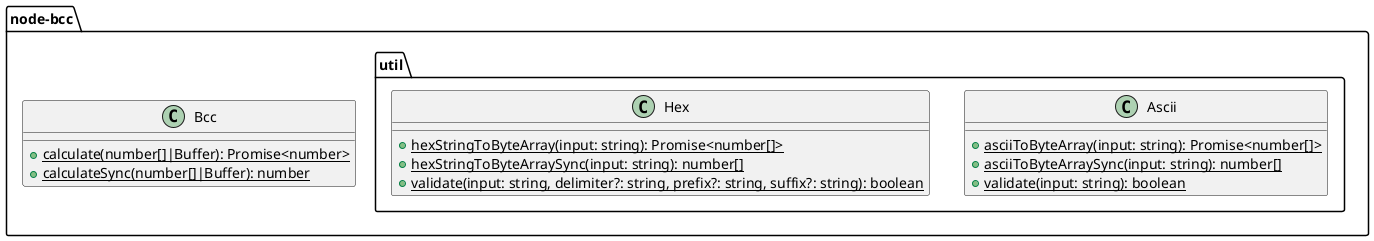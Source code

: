 @startuml node-bcc@v3

package node-bcc {
  class Bcc {
    + {static} calculate(number[]|Buffer): Promise<number>
    + {static} calculateSync(number[]|Buffer): number
  }

  ' package stream {
  '   class BccStream
  ' }

  package util {
    class Ascii {
      + {static} asciiToByteArray(input: string): Promise<number[]>
      + {static} asciiToByteArraySync(input: string): number[]
      + {static} validate(input: string): boolean
    }

    class Hex {
      + {static} hexStringToByteArray(input: string): Promise<number[]>
      + {static} hexStringToByteArraySync(input: string): number[]
      + {static} validate(input: string, delimiter?: string, prefix?: string, suffix?: string): boolean
    }
  }
}

@enduml